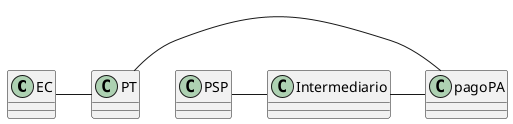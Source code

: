 @startuml

class ec as "EC" {

}

class partner as "PT" {

}

class psp as "PSP" {

}

class intermediario as "Intermediario"

class pagopa as "pagoPA" {

}



ec - partner
psp - intermediario

partner - pagopa
intermediario - pagopa
@enduml